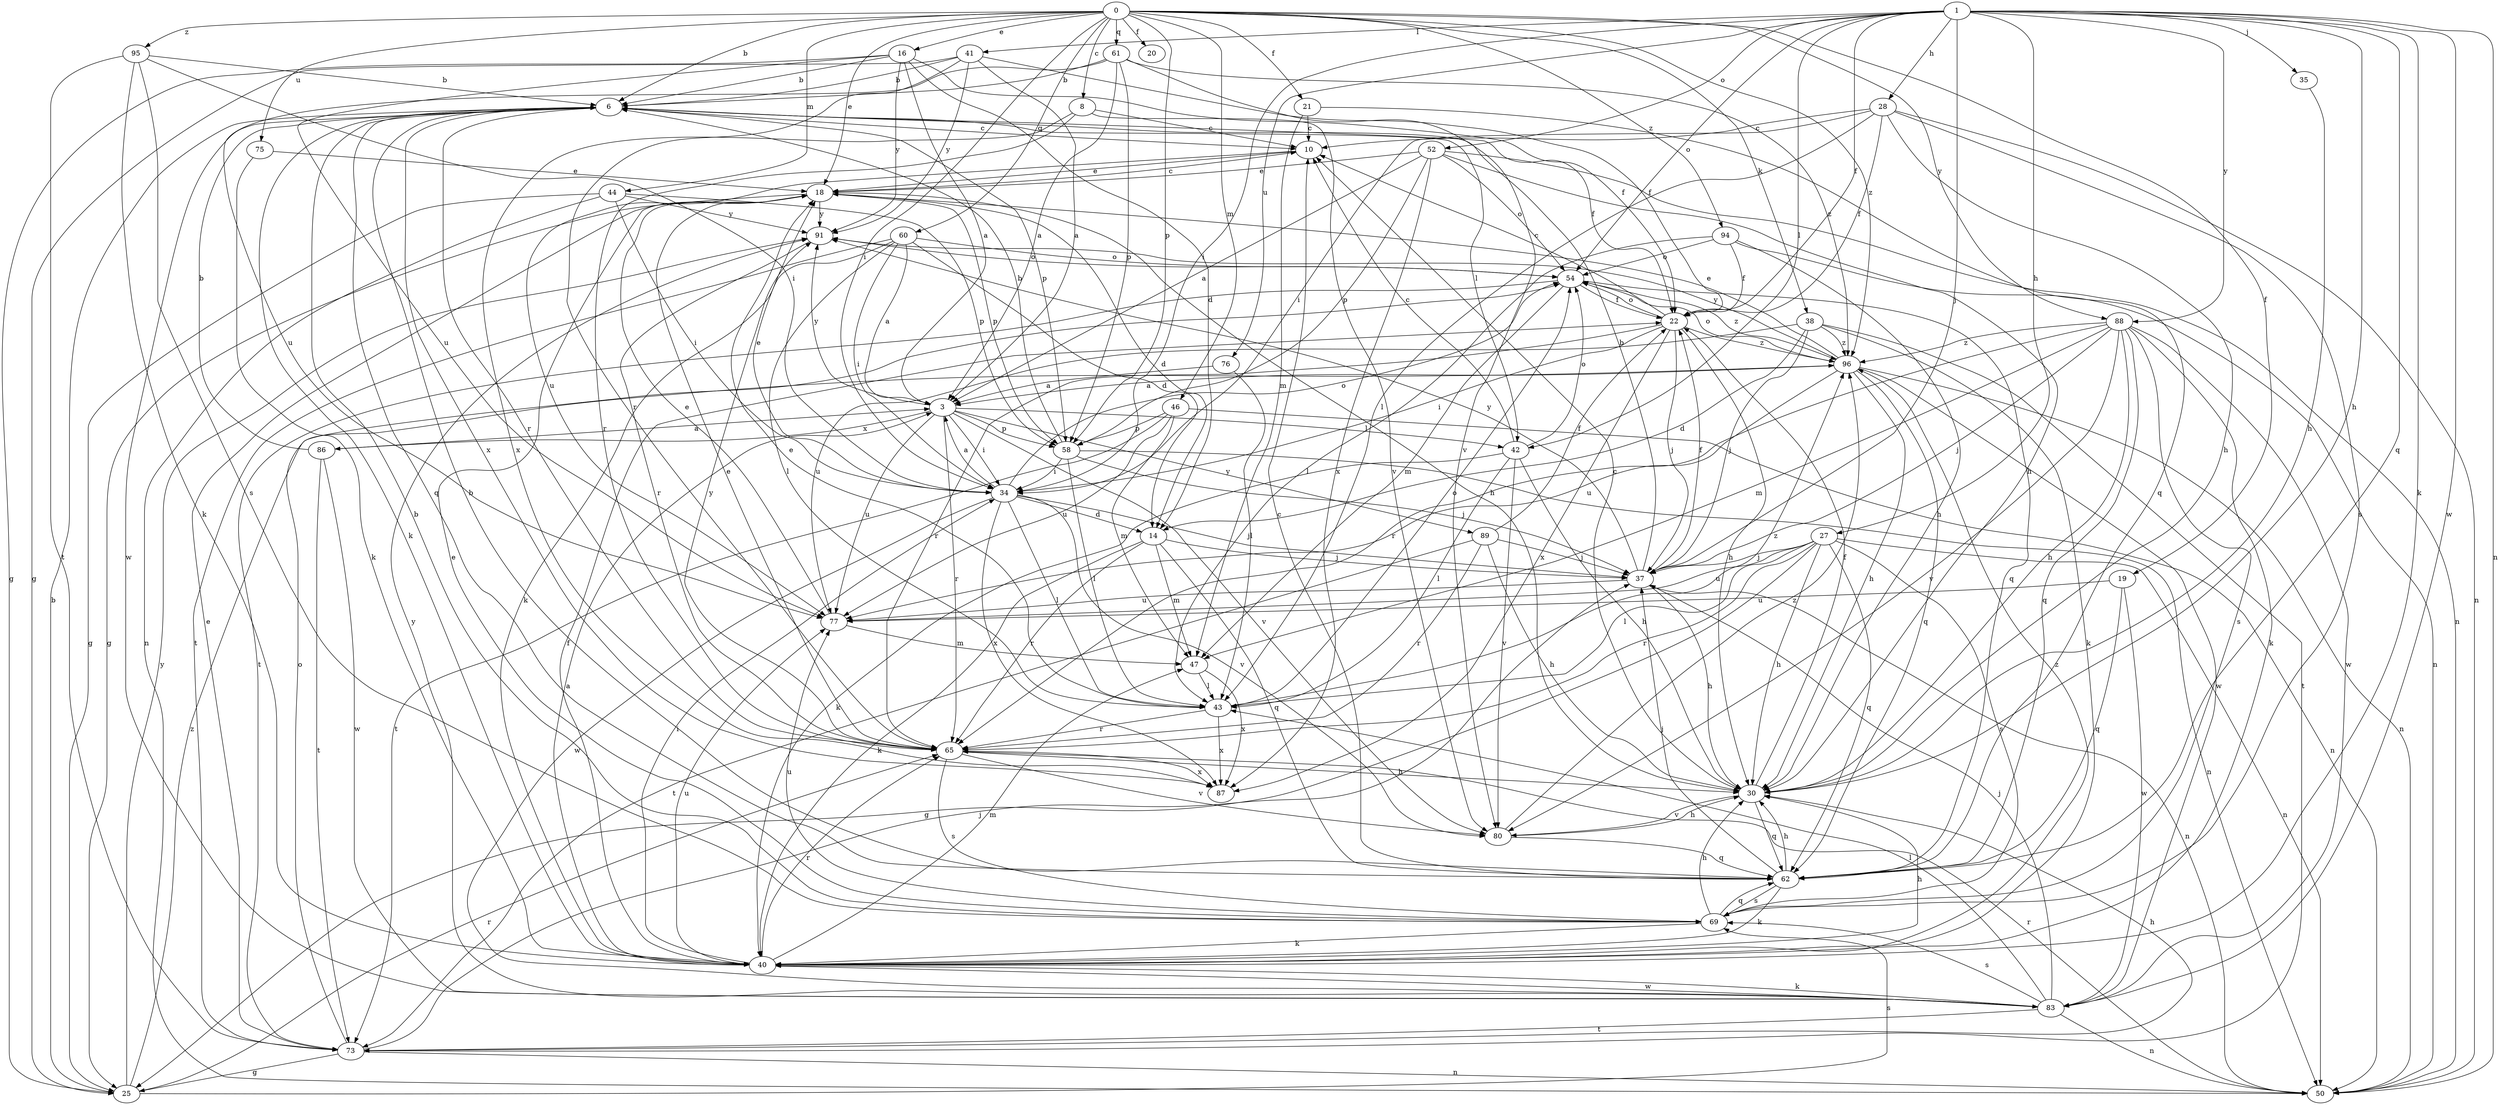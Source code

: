 strict digraph  {
0;
1;
3;
6;
8;
10;
14;
16;
18;
19;
20;
21;
22;
25;
27;
28;
30;
34;
35;
37;
38;
40;
41;
42;
43;
44;
46;
47;
50;
52;
54;
58;
60;
61;
62;
65;
69;
73;
75;
76;
77;
80;
83;
86;
87;
88;
89;
91;
94;
95;
96;
0 -> 6  [label=b];
0 -> 8  [label=c];
0 -> 16  [label=e];
0 -> 18  [label=e];
0 -> 19  [label=f];
0 -> 20  [label=f];
0 -> 21  [label=f];
0 -> 34  [label=i];
0 -> 38  [label=k];
0 -> 44  [label=m];
0 -> 46  [label=m];
0 -> 58  [label=p];
0 -> 60  [label=q];
0 -> 61  [label=q];
0 -> 75  [label=u];
0 -> 88  [label=y];
0 -> 94  [label=z];
0 -> 95  [label=z];
0 -> 96  [label=z];
1 -> 22  [label=f];
1 -> 27  [label=h];
1 -> 28  [label=h];
1 -> 30  [label=h];
1 -> 34  [label=i];
1 -> 35  [label=j];
1 -> 37  [label=j];
1 -> 40  [label=k];
1 -> 41  [label=l];
1 -> 42  [label=l];
1 -> 50  [label=n];
1 -> 52  [label=o];
1 -> 54  [label=o];
1 -> 62  [label=q];
1 -> 76  [label=u];
1 -> 83  [label=w];
1 -> 88  [label=y];
3 -> 34  [label=i];
3 -> 42  [label=l];
3 -> 58  [label=p];
3 -> 65  [label=r];
3 -> 77  [label=u];
3 -> 80  [label=v];
3 -> 86  [label=x];
3 -> 89  [label=y];
3 -> 91  [label=y];
6 -> 10  [label=c];
6 -> 22  [label=f];
6 -> 40  [label=k];
6 -> 42  [label=l];
6 -> 58  [label=p];
6 -> 62  [label=q];
6 -> 65  [label=r];
6 -> 83  [label=w];
6 -> 87  [label=x];
8 -> 10  [label=c];
8 -> 65  [label=r];
8 -> 80  [label=v];
8 -> 87  [label=x];
10 -> 18  [label=e];
10 -> 77  [label=u];
14 -> 37  [label=j];
14 -> 40  [label=k];
14 -> 47  [label=m];
14 -> 62  [label=q];
14 -> 65  [label=r];
16 -> 3  [label=a];
16 -> 6  [label=b];
16 -> 14  [label=d];
16 -> 22  [label=f];
16 -> 25  [label=g];
16 -> 77  [label=u];
16 -> 91  [label=y];
18 -> 10  [label=c];
18 -> 14  [label=d];
18 -> 25  [label=g];
18 -> 30  [label=h];
18 -> 58  [label=p];
18 -> 91  [label=y];
19 -> 62  [label=q];
19 -> 77  [label=u];
19 -> 83  [label=w];
21 -> 10  [label=c];
21 -> 47  [label=m];
21 -> 62  [label=q];
22 -> 10  [label=c];
22 -> 30  [label=h];
22 -> 34  [label=i];
22 -> 37  [label=j];
22 -> 54  [label=o];
22 -> 65  [label=r];
22 -> 87  [label=x];
22 -> 96  [label=z];
25 -> 6  [label=b];
25 -> 65  [label=r];
25 -> 69  [label=s];
25 -> 91  [label=y];
25 -> 96  [label=z];
27 -> 25  [label=g];
27 -> 30  [label=h];
27 -> 37  [label=j];
27 -> 43  [label=l];
27 -> 50  [label=n];
27 -> 62  [label=q];
27 -> 65  [label=r];
27 -> 69  [label=s];
27 -> 77  [label=u];
28 -> 10  [label=c];
28 -> 22  [label=f];
28 -> 30  [label=h];
28 -> 34  [label=i];
28 -> 43  [label=l];
28 -> 50  [label=n];
28 -> 69  [label=s];
30 -> 10  [label=c];
30 -> 22  [label=f];
30 -> 62  [label=q];
30 -> 80  [label=v];
34 -> 3  [label=a];
34 -> 14  [label=d];
34 -> 18  [label=e];
34 -> 37  [label=j];
34 -> 43  [label=l];
34 -> 54  [label=o];
34 -> 80  [label=v];
34 -> 83  [label=w];
34 -> 87  [label=x];
35 -> 30  [label=h];
37 -> 6  [label=b];
37 -> 22  [label=f];
37 -> 30  [label=h];
37 -> 50  [label=n];
37 -> 77  [label=u];
37 -> 91  [label=y];
38 -> 14  [label=d];
38 -> 37  [label=j];
38 -> 40  [label=k];
38 -> 73  [label=t];
38 -> 77  [label=u];
38 -> 96  [label=z];
40 -> 3  [label=a];
40 -> 22  [label=f];
40 -> 30  [label=h];
40 -> 34  [label=i];
40 -> 47  [label=m];
40 -> 65  [label=r];
40 -> 77  [label=u];
40 -> 83  [label=w];
40 -> 96  [label=z];
41 -> 3  [label=a];
41 -> 6  [label=b];
41 -> 22  [label=f];
41 -> 25  [label=g];
41 -> 65  [label=r];
41 -> 91  [label=y];
42 -> 10  [label=c];
42 -> 30  [label=h];
42 -> 40  [label=k];
42 -> 43  [label=l];
42 -> 54  [label=o];
42 -> 80  [label=v];
43 -> 18  [label=e];
43 -> 54  [label=o];
43 -> 65  [label=r];
43 -> 87  [label=x];
43 -> 96  [label=z];
44 -> 25  [label=g];
44 -> 34  [label=i];
44 -> 50  [label=n];
44 -> 58  [label=p];
44 -> 91  [label=y];
46 -> 47  [label=m];
46 -> 50  [label=n];
46 -> 58  [label=p];
46 -> 73  [label=t];
46 -> 77  [label=u];
47 -> 43  [label=l];
47 -> 87  [label=x];
50 -> 65  [label=r];
52 -> 3  [label=a];
52 -> 18  [label=e];
52 -> 30  [label=h];
52 -> 50  [label=n];
52 -> 54  [label=o];
52 -> 58  [label=p];
52 -> 87  [label=x];
54 -> 22  [label=f];
54 -> 47  [label=m];
54 -> 62  [label=q];
54 -> 73  [label=t];
54 -> 96  [label=z];
58 -> 6  [label=b];
58 -> 34  [label=i];
58 -> 37  [label=j];
58 -> 43  [label=l];
58 -> 50  [label=n];
60 -> 3  [label=a];
60 -> 14  [label=d];
60 -> 34  [label=i];
60 -> 40  [label=k];
60 -> 43  [label=l];
60 -> 54  [label=o];
60 -> 73  [label=t];
61 -> 3  [label=a];
61 -> 6  [label=b];
61 -> 58  [label=p];
61 -> 77  [label=u];
61 -> 80  [label=v];
61 -> 96  [label=z];
62 -> 6  [label=b];
62 -> 10  [label=c];
62 -> 30  [label=h];
62 -> 37  [label=j];
62 -> 40  [label=k];
62 -> 69  [label=s];
65 -> 18  [label=e];
65 -> 30  [label=h];
65 -> 69  [label=s];
65 -> 80  [label=v];
65 -> 87  [label=x];
65 -> 91  [label=y];
69 -> 6  [label=b];
69 -> 18  [label=e];
69 -> 30  [label=h];
69 -> 40  [label=k];
69 -> 62  [label=q];
69 -> 77  [label=u];
73 -> 18  [label=e];
73 -> 25  [label=g];
73 -> 30  [label=h];
73 -> 37  [label=j];
73 -> 50  [label=n];
73 -> 54  [label=o];
75 -> 18  [label=e];
75 -> 40  [label=k];
76 -> 3  [label=a];
76 -> 43  [label=l];
77 -> 18  [label=e];
77 -> 47  [label=m];
80 -> 30  [label=h];
80 -> 62  [label=q];
80 -> 96  [label=z];
83 -> 37  [label=j];
83 -> 40  [label=k];
83 -> 43  [label=l];
83 -> 50  [label=n];
83 -> 69  [label=s];
83 -> 73  [label=t];
83 -> 91  [label=y];
86 -> 3  [label=a];
86 -> 6  [label=b];
86 -> 73  [label=t];
86 -> 83  [label=w];
88 -> 30  [label=h];
88 -> 37  [label=j];
88 -> 40  [label=k];
88 -> 47  [label=m];
88 -> 62  [label=q];
88 -> 65  [label=r];
88 -> 69  [label=s];
88 -> 80  [label=v];
88 -> 83  [label=w];
88 -> 96  [label=z];
89 -> 22  [label=f];
89 -> 30  [label=h];
89 -> 37  [label=j];
89 -> 65  [label=r];
89 -> 73  [label=t];
91 -> 54  [label=o];
91 -> 65  [label=r];
94 -> 22  [label=f];
94 -> 30  [label=h];
94 -> 43  [label=l];
94 -> 50  [label=n];
94 -> 54  [label=o];
95 -> 6  [label=b];
95 -> 34  [label=i];
95 -> 40  [label=k];
95 -> 69  [label=s];
95 -> 73  [label=t];
96 -> 3  [label=a];
96 -> 18  [label=e];
96 -> 30  [label=h];
96 -> 50  [label=n];
96 -> 54  [label=o];
96 -> 62  [label=q];
96 -> 77  [label=u];
96 -> 83  [label=w];
96 -> 91  [label=y];
}
